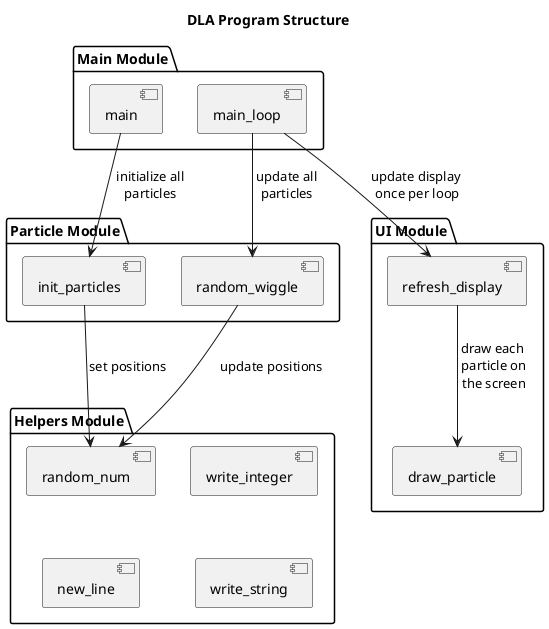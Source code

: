 @startuml Structure

title "DLA Program Structure"

together {
  package "Main Module" {
    [main_loop]
    [main]
  }
  
  package "Particle Module" {
    [init_particles]
    [random_wiggle]
  }
  
  package "Helpers Module" {
      [write_integer]
      [write_string]
      [random_num]
      [new_line]
  }
}

package "UI Module" {
  [refresh_display]
  [draw_particle]
}

' Main Connections
main --> init_particles : " initialize all\n particles"
main_loop --> random_wiggle : " update all\n particles"
main_loop --> refresh_display : "update display\n once per loop"

' Particle Connections
init_particles --> random_num : "set positions"
random_wiggle --> random_num : " update positions"

' UI Connections
refresh_display --> draw_particle : "draw each\n particle on\n the screen"

' Helpers Connections
write_integer -[Hidden]- write_string
random_num -[Hidden]- new_line

@enduml
